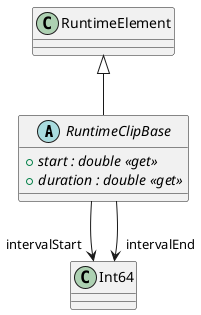 @startuml
abstract class RuntimeClipBase {
    + {abstract} start : double <<get>>
    + {abstract} duration : double <<get>>
}
RuntimeElement <|-- RuntimeClipBase
RuntimeClipBase --> "intervalStart" Int64
RuntimeClipBase --> "intervalEnd" Int64
@enduml

